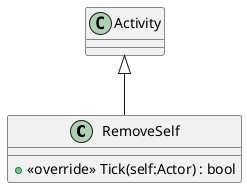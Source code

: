 @startuml
class RemoveSelf {
    + <<override>> Tick(self:Actor) : bool
}
Activity <|-- RemoveSelf
@enduml
